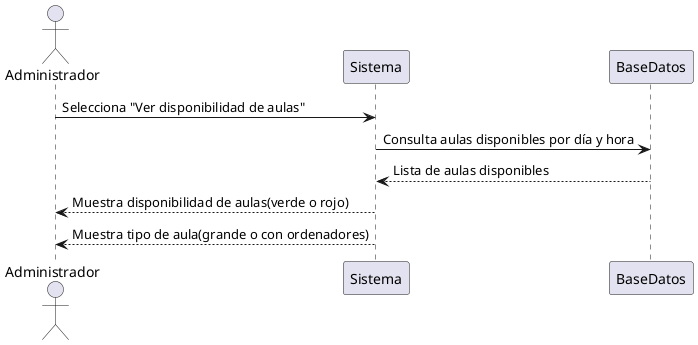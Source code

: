 @startuml
actor Administrador as A

A -> Sistema : Selecciona "Ver disponibilidad de aulas"
Sistema -> BaseDatos : Consulta aulas disponibles por día y hora
BaseDatos --> Sistema : Lista de aulas disponibles
Sistema --> A : Muestra disponibilidad de aulas(verde o rojo)
Sistema --> A : Muestra tipo de aula(grande o con ordenadores)
@enduml
